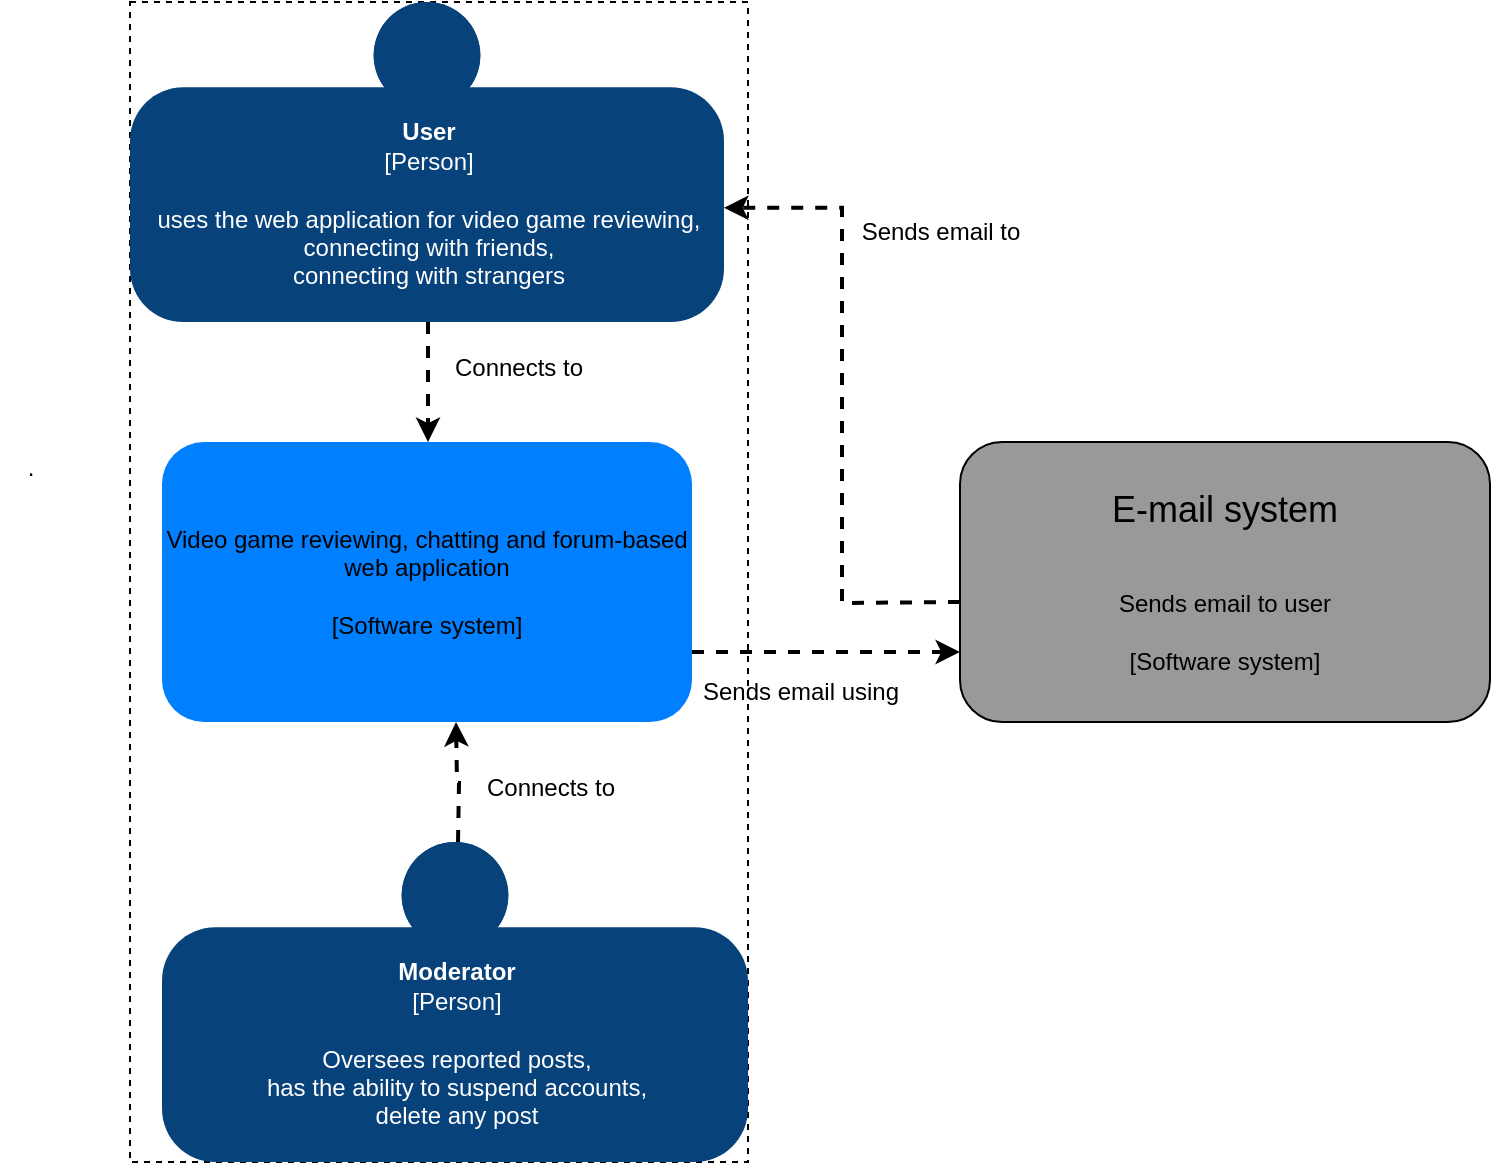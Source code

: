 <mxfile version="22.1.5" type="device">
  <diagram name="Page-1" id="vhrQQD8StziWEZ5yZY5w">
    <mxGraphModel dx="1042" dy="577" grid="1" gridSize="10" guides="1" tooltips="1" connect="1" arrows="1" fold="1" page="1" pageScale="1" pageWidth="827" pageHeight="1169" math="0" shadow="0">
      <root>
        <mxCell id="0" />
        <mxCell id="1" parent="0" />
        <mxCell id="bJBVrHD8HmfYbtijuRvS-2" value="&lt;font style=&quot;font-size: 18px;&quot;&gt;E-mail system&lt;/font&gt;&lt;br&gt;&lt;br&gt;&lt;br&gt;Sends email to user&lt;br&gt;&lt;br&gt;[Software system]" style="rounded=1;whiteSpace=wrap;html=1;fillColor=#999999;" parent="1" vertex="1">
          <mxGeometry x="555" y="280" width="265" height="140" as="geometry" />
        </mxCell>
        <mxCell id="bJBVrHD8HmfYbtijuRvS-3" style="edgeStyle=orthogonalEdgeStyle;rounded=0;orthogonalLoop=1;jettySize=auto;html=1;strokeWidth=2;fillColor=#f5f5f5;strokeColor=default;entryX=1;entryY=0.643;entryDx=0;entryDy=0;entryPerimeter=0;dashed=1;" parent="1" target="HC8tP_WXzWHIe9sJyfmu-1" edge="1">
          <mxGeometry relative="1" as="geometry">
            <mxPoint x="555" y="360" as="sourcePoint" />
            <mxPoint x="555" y="420" as="targetPoint" />
          </mxGeometry>
        </mxCell>
        <mxCell id="bJBVrHD8HmfYbtijuRvS-4" value="Sends email to" style="text;html=1;align=center;verticalAlign=middle;resizable=0;points=[];autosize=1;strokeColor=none;fillColor=none;" parent="1" vertex="1">
          <mxGeometry x="495" y="160" width="100" height="30" as="geometry" />
        </mxCell>
        <mxCell id="bJBVrHD8HmfYbtijuRvS-5" style="edgeStyle=orthogonalEdgeStyle;rounded=0;orthogonalLoop=1;jettySize=auto;html=1;strokeWidth=2;fillColor=#f5f5f5;strokeColor=default;entryX=0;entryY=0.75;entryDx=0;entryDy=0;exitX=1;exitY=0.75;exitDx=0;exitDy=0;exitPerimeter=0;dashed=1;" parent="1" source="HC8tP_WXzWHIe9sJyfmu-4" target="bJBVrHD8HmfYbtijuRvS-2" edge="1">
          <mxGeometry relative="1" as="geometry">
            <mxPoint x="421" y="380" as="sourcePoint" />
            <mxPoint x="421" y="440" as="targetPoint" />
          </mxGeometry>
        </mxCell>
        <mxCell id="bJBVrHD8HmfYbtijuRvS-6" value="Sends email using" style="text;html=1;align=center;verticalAlign=middle;resizable=0;points=[];autosize=1;strokeColor=none;fillColor=none;strokeWidth=2;dashed=1;" parent="1" vertex="1">
          <mxGeometry x="415" y="390" width="120" height="30" as="geometry" />
        </mxCell>
        <mxCell id="ZnC8D49AQNfIRF7SaCLx-1" value="." style="text;html=1;align=center;verticalAlign=middle;resizable=0;points=[];autosize=1;strokeColor=none;fillColor=none;strokeWidth=2;dashed=1;" parent="1" vertex="1">
          <mxGeometry x="75" y="278" width="30" height="30" as="geometry" />
        </mxCell>
        <mxCell id="sb4UtTwkAGZ6NW5wnTEB-2" value="" style="group;dashed=1;strokeColor=default;perimeterSpacing=11;" vertex="1" connectable="0" parent="1">
          <mxGeometry x="140" y="60" width="309" height="580" as="geometry" />
        </mxCell>
        <object placeholders="1" c4Name="User" c4Type="Person" c4Description="uses the web application for video game reviewing,&#xa; connecting with friends,&#xa; connecting with strangers" label="&lt;b&gt;%c4Name%&lt;/b&gt;&lt;div&gt;[%c4Type%]&lt;/div&gt;&lt;br&gt;&lt;div&gt;%c4Description%&lt;/div&gt;" id="HC8tP_WXzWHIe9sJyfmu-1">
          <mxCell style="html=1;whitespace=wrap;fillColor=#08427b;strokeColor=none;fontColor=#ffffff;shape=mxgraph.c4.person;align=center;metaEdit=1;points=[[0.5,0,0],[1,0.5,0],[1,0.75,0],[0.75,1,0],[0.5,1,0],[0.25,1,0],[0,0.75,0],[0,0.5,0]];metaData={&quot;c4Type&quot;:{&quot;editable&quot;:false}};strokeWidth=2;dashed=1;" parent="sb4UtTwkAGZ6NW5wnTEB-2" vertex="1">
            <mxGeometry width="297" height="160" as="geometry" />
          </mxCell>
        </object>
        <mxCell id="HC8tP_WXzWHIe9sJyfmu-3" style="edgeStyle=orthogonalEdgeStyle;rounded=0;orthogonalLoop=1;jettySize=auto;html=1;strokeWidth=2;fillColor=#f5f5f5;strokeColor=default;dashed=1;" parent="sb4UtTwkAGZ6NW5wnTEB-2" edge="1">
          <mxGeometry relative="1" as="geometry">
            <mxPoint x="149" y="160" as="sourcePoint" />
            <mxPoint x="149" y="220" as="targetPoint" />
          </mxGeometry>
        </mxCell>
        <mxCell id="HC8tP_WXzWHIe9sJyfmu-4" value="Video game reviewing, chatting and forum-based web application&lt;br&gt;&lt;br&gt;[Software system]&lt;br&gt;" style="rounded=1;whiteSpace=wrap;html=1;fillColor=#007FFF;strokeColor=none;strokeWidth=2;dashed=1;" parent="sb4UtTwkAGZ6NW5wnTEB-2" vertex="1">
          <mxGeometry x="16" y="220" width="265" height="140" as="geometry" />
        </mxCell>
        <object placeholders="1" c4Name="Moderator" c4Type="Person" c4Description="Oversees reported posts,&#xa; has the ability to suspend accounts,&#xa; delete any post" label="&lt;b&gt;%c4Name%&lt;/b&gt;&lt;div&gt;[%c4Type%]&lt;/div&gt;&lt;br&gt;&lt;div&gt;%c4Description%&lt;/div&gt;" id="HC8tP_WXzWHIe9sJyfmu-5">
          <mxCell style="html=1;whitespace=wrap;fillColor=#08427b;strokeColor=none;fontColor=#ffffff;shape=mxgraph.c4.person;align=center;metaEdit=1;points=[[0.5,0,0],[1,0.5,0],[1,0.75,0],[0.75,1,0],[0.5,1,0],[0.25,1,0],[0,0.75,0],[0,0.5,0]];metaData={&quot;c4Type&quot;:{&quot;editable&quot;:false}};strokeWidth=2;dashed=1;" parent="sb4UtTwkAGZ6NW5wnTEB-2" vertex="1">
            <mxGeometry x="16" y="420" width="293" height="160" as="geometry" />
          </mxCell>
        </object>
        <mxCell id="HC8tP_WXzWHIe9sJyfmu-6" style="edgeStyle=orthogonalEdgeStyle;rounded=0;orthogonalLoop=1;jettySize=auto;html=1;strokeWidth=2;fillColor=#f5f5f5;strokeColor=default;dashed=1;" parent="sb4UtTwkAGZ6NW5wnTEB-2" edge="1">
          <mxGeometry relative="1" as="geometry">
            <mxPoint x="164" y="420" as="sourcePoint" />
            <mxPoint x="163" y="360" as="targetPoint" />
          </mxGeometry>
        </mxCell>
        <mxCell id="g4n_K-lZ00VG2MNoE9fo-1" value="Connects to" style="text;html=1;align=center;verticalAlign=middle;resizable=0;points=[];autosize=1;strokeColor=none;fillColor=none;strokeWidth=2;dashed=1;" parent="sb4UtTwkAGZ6NW5wnTEB-2" vertex="1">
          <mxGeometry x="149" y="168" width="90" height="30" as="geometry" />
        </mxCell>
        <mxCell id="g4n_K-lZ00VG2MNoE9fo-2" value="Connects to" style="text;html=1;align=center;verticalAlign=middle;resizable=0;points=[];autosize=1;strokeColor=none;fillColor=none;strokeWidth=2;dashed=1;" parent="sb4UtTwkAGZ6NW5wnTEB-2" vertex="1">
          <mxGeometry x="165" y="378" width="90" height="30" as="geometry" />
        </mxCell>
      </root>
    </mxGraphModel>
  </diagram>
</mxfile>
